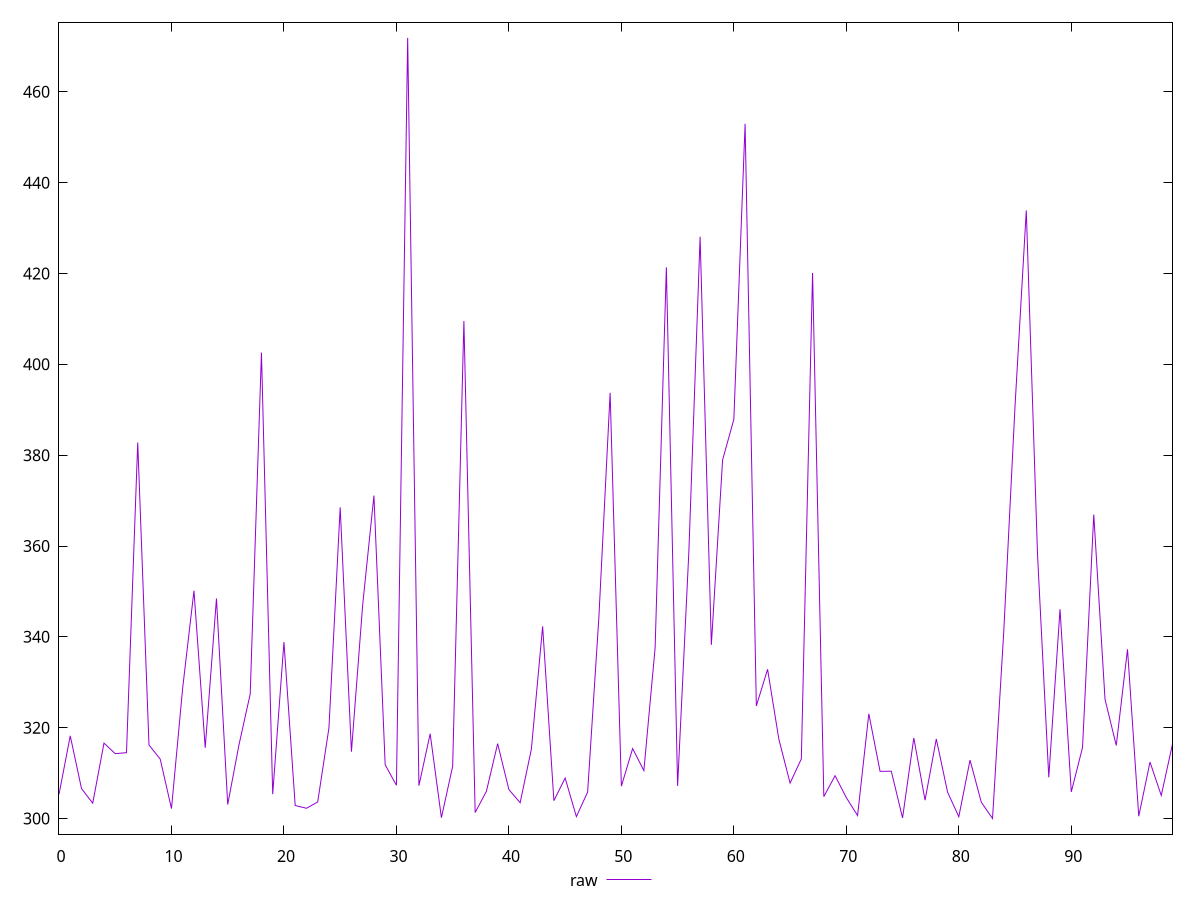 reset

$raw <<EOF
0 305.32
1 318.206
2 306.596
3 303.384
4 316.602
5 314.28000000000003
6 314.496
7 382.776
8 316.19
9 313.07
10 302.184
11 328.822
12 350.15000000000003
13 315.584
14 348.4409999847412
15 303.09
16 316.21
17 327.416
18 402.584
19 305.354
20 338.84
21 302.86
22 302.258
23 303.638
24 319.94200000166893
25 368.522
26 314.71
27 347.046
28 371.10099998116493
29 311.828
30 307.318
31 471.866
32 307.24
33 318.668
34 300.178
35 311.508
36 409.544
37 301.326
38 305.988
39 316.48199999999997
40 306.366
41 303.476
42 315.29
43 342.31
44 303.93
45 308.906
46 300.416
47 305.826
48 344.272
49 393.728
50 307.12
51 315.402
52 310.55
53 337.56
54 421.366
55 307.178
56 358.7369999587536
57 428.094
58 338.23
59 378.962
60 387.88599999999997
61 452.956
62 324.788
63 332.848
64 317.484
65 307.802
66 313.126
67 420.10999999999996
68 304.81399999999996
69 309.428
70 304.602
71 300.658
72 323.058
73 310.396
74 310.41
75 300.128
76 317.742
77 304.032
78 317.52
79 305.824
80 300.392
81 312.868
82 303.594
83 300
84 341.26
85 390.842
86 433.878
87 358.1
88 309.074
89 346.084
90 305.85199999809265
91 315.61400000000003
92 366.926
93 326.26
94 316.082
95 337.254
96 300.506
97 312.424
98 305.078
99 316.392
EOF

set key outside below
set xrange [0:99]
set yrange [296.56268:475.30332]
set trange [296.56268:475.30332]
set terminal svg size 640, 500 enhanced background rgb 'white'
set output "report_00013_2021-02-09T12-04-24.940Z/uses-rel-preconnect/samples/pages/raw/values.svg"

plot $raw title "raw" with line

reset
